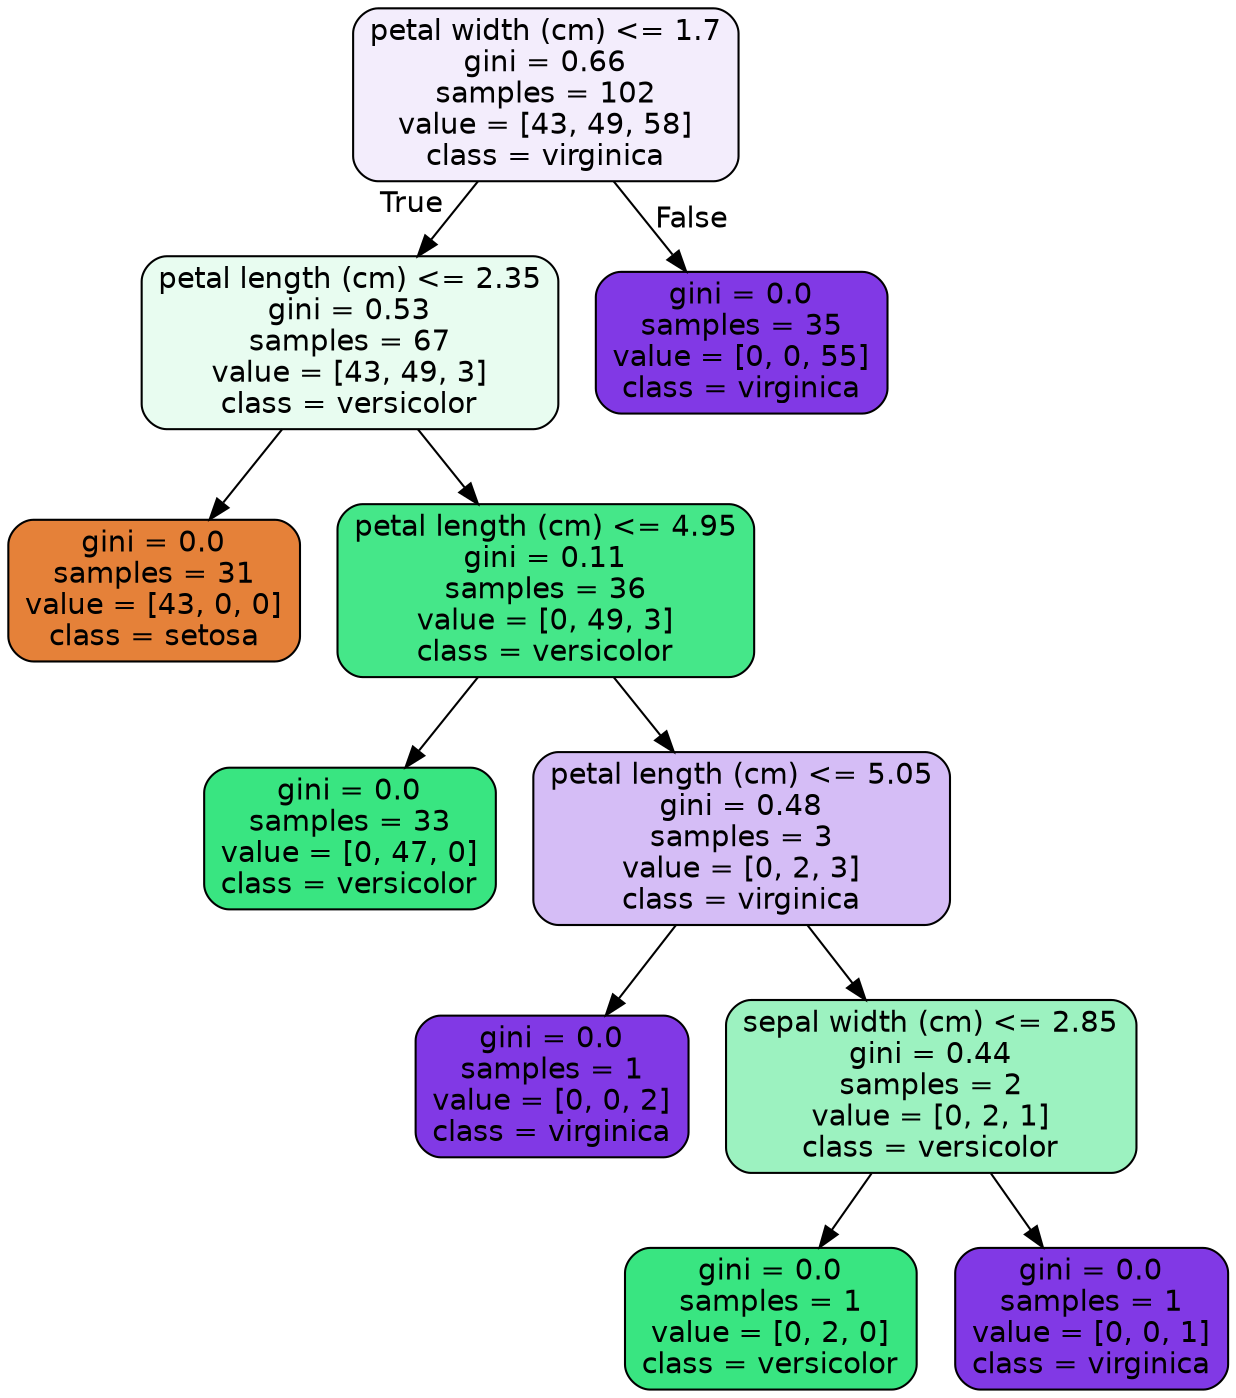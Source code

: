 digraph Tree {
node [shape=box, style="filled, rounded", color="black", fontname=helvetica] ;
edge [fontname=helvetica] ;
0 [label="petal width (cm) <= 1.7\ngini = 0.66\nsamples = 102\nvalue = [43, 49, 58]\nclass = virginica", fillcolor="#8139e517"] ;
1 [label="petal length (cm) <= 2.35\ngini = 0.53\nsamples = 67\nvalue = [43, 49, 3]\nclass = versicolor", fillcolor="#39e5811d"] ;
0 -> 1 [labeldistance=2.5, labelangle=45, headlabel="True"] ;
2 [label="gini = 0.0\nsamples = 31\nvalue = [43, 0, 0]\nclass = setosa", fillcolor="#e58139ff"] ;
1 -> 2 ;
3 [label="petal length (cm) <= 4.95\ngini = 0.11\nsamples = 36\nvalue = [0, 49, 3]\nclass = versicolor", fillcolor="#39e581ef"] ;
1 -> 3 ;
4 [label="gini = 0.0\nsamples = 33\nvalue = [0, 47, 0]\nclass = versicolor", fillcolor="#39e581ff"] ;
3 -> 4 ;
5 [label="petal length (cm) <= 5.05\ngini = 0.48\nsamples = 3\nvalue = [0, 2, 3]\nclass = virginica", fillcolor="#8139e555"] ;
3 -> 5 ;
6 [label="gini = 0.0\nsamples = 1\nvalue = [0, 0, 2]\nclass = virginica", fillcolor="#8139e5ff"] ;
5 -> 6 ;
7 [label="sepal width (cm) <= 2.85\ngini = 0.44\nsamples = 2\nvalue = [0, 2, 1]\nclass = versicolor", fillcolor="#39e5817f"] ;
5 -> 7 ;
8 [label="gini = 0.0\nsamples = 1\nvalue = [0, 2, 0]\nclass = versicolor", fillcolor="#39e581ff"] ;
7 -> 8 ;
9 [label="gini = 0.0\nsamples = 1\nvalue = [0, 0, 1]\nclass = virginica", fillcolor="#8139e5ff"] ;
7 -> 9 ;
10 [label="gini = 0.0\nsamples = 35\nvalue = [0, 0, 55]\nclass = virginica", fillcolor="#8139e5ff"] ;
0 -> 10 [labeldistance=2.5, labelangle=-45, headlabel="False"] ;
}
